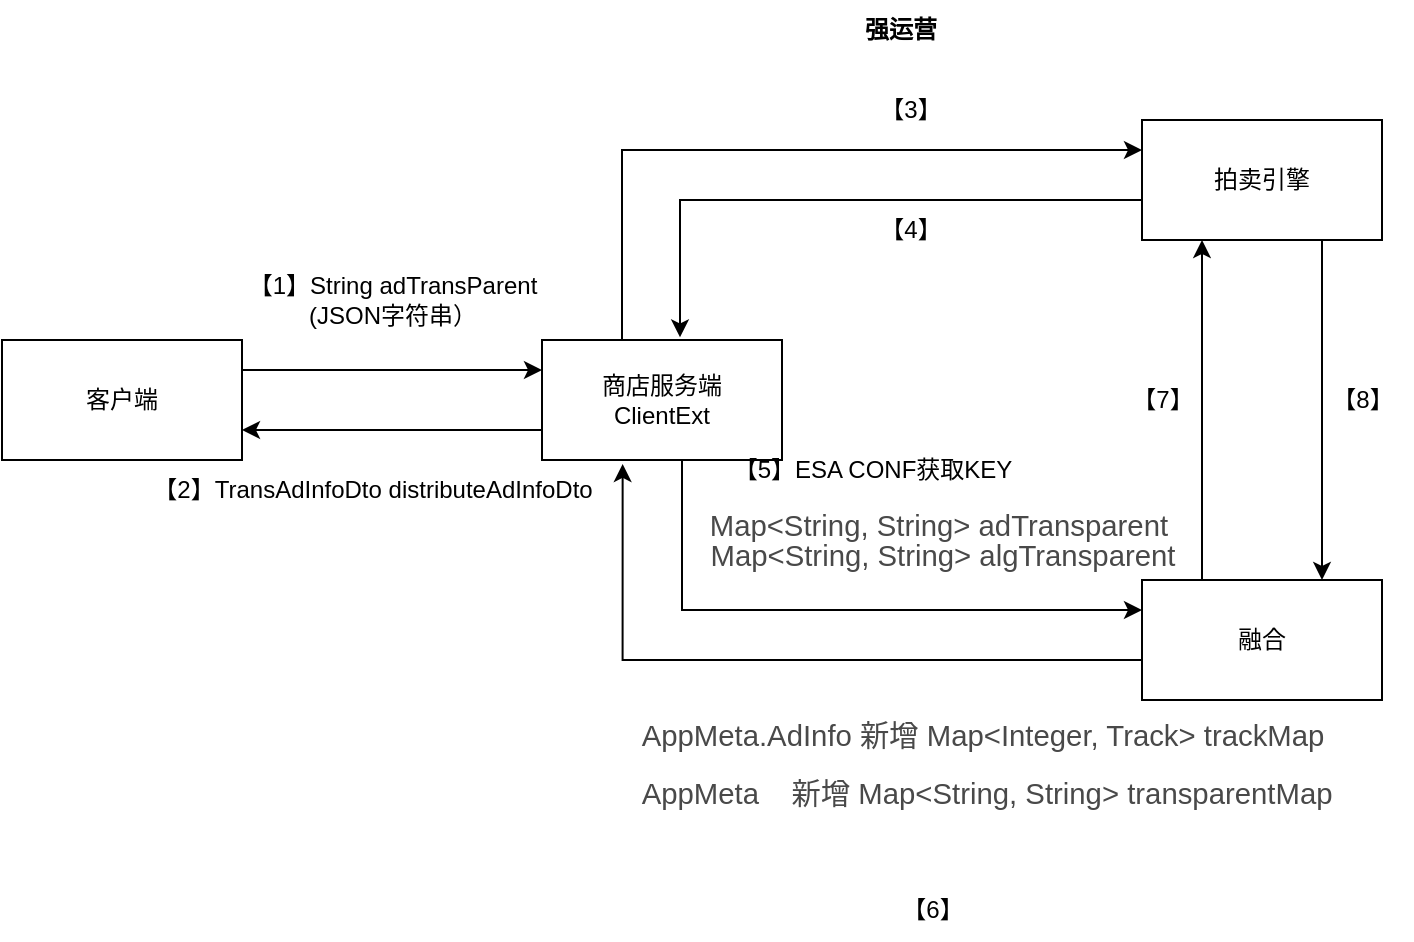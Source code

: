 <mxfile version="24.4.0" type="github">
  <diagram name="第 1 页" id="ocNPtZc6uqVlzni6iZia">
    <mxGraphModel dx="1050" dy="542" grid="1" gridSize="10" guides="1" tooltips="1" connect="1" arrows="1" fold="1" page="1" pageScale="1" pageWidth="827" pageHeight="1169" math="0" shadow="0">
      <root>
        <mxCell id="0" />
        <mxCell id="1" parent="0" />
        <mxCell id="qnGo216ssbPZ3uDhUP0o-7" style="edgeStyle=orthogonalEdgeStyle;rounded=0;orthogonalLoop=1;jettySize=auto;html=1;entryX=0;entryY=0.25;entryDx=0;entryDy=0;" parent="1" source="qnGo216ssbPZ3uDhUP0o-2" target="qnGo216ssbPZ3uDhUP0o-3" edge="1">
          <mxGeometry relative="1" as="geometry">
            <Array as="points">
              <mxPoint x="220" y="215" />
              <mxPoint x="220" y="215" />
            </Array>
          </mxGeometry>
        </mxCell>
        <mxCell id="qnGo216ssbPZ3uDhUP0o-2" value="客户端" style="rounded=0;whiteSpace=wrap;html=1;" parent="1" vertex="1">
          <mxGeometry x="60" y="200" width="120" height="60" as="geometry" />
        </mxCell>
        <mxCell id="qnGo216ssbPZ3uDhUP0o-9" style="edgeStyle=orthogonalEdgeStyle;rounded=0;orthogonalLoop=1;jettySize=auto;html=1;entryX=1;entryY=0.75;entryDx=0;entryDy=0;" parent="1" source="qnGo216ssbPZ3uDhUP0o-3" target="qnGo216ssbPZ3uDhUP0o-2" edge="1">
          <mxGeometry relative="1" as="geometry">
            <Array as="points">
              <mxPoint x="300" y="245" />
              <mxPoint x="300" y="245" />
            </Array>
          </mxGeometry>
        </mxCell>
        <mxCell id="qnGo216ssbPZ3uDhUP0o-22" style="edgeStyle=orthogonalEdgeStyle;rounded=0;orthogonalLoop=1;jettySize=auto;html=1;entryX=0;entryY=0.25;entryDx=0;entryDy=0;" parent="1" source="qnGo216ssbPZ3uDhUP0o-3" target="qnGo216ssbPZ3uDhUP0o-4" edge="1">
          <mxGeometry relative="1" as="geometry">
            <Array as="points">
              <mxPoint x="400" y="335" />
            </Array>
          </mxGeometry>
        </mxCell>
        <mxCell id="qnGo216ssbPZ3uDhUP0o-25" style="edgeStyle=orthogonalEdgeStyle;rounded=0;orthogonalLoop=1;jettySize=auto;html=1;entryX=0;entryY=0.25;entryDx=0;entryDy=0;" parent="1" source="qnGo216ssbPZ3uDhUP0o-3" target="qnGo216ssbPZ3uDhUP0o-5" edge="1">
          <mxGeometry relative="1" as="geometry">
            <Array as="points">
              <mxPoint x="370" y="105" />
            </Array>
          </mxGeometry>
        </mxCell>
        <mxCell id="qnGo216ssbPZ3uDhUP0o-3" value="商店服务端&lt;br&gt;&lt;span style=&quot;text-wrap: nowrap;&quot;&gt;ClientExt&lt;/span&gt;" style="rounded=0;whiteSpace=wrap;html=1;" parent="1" vertex="1">
          <mxGeometry x="330" y="200" width="120" height="60" as="geometry" />
        </mxCell>
        <mxCell id="qnGo216ssbPZ3uDhUP0o-16" style="edgeStyle=orthogonalEdgeStyle;rounded=0;orthogonalLoop=1;jettySize=auto;html=1;entryX=0.25;entryY=1;entryDx=0;entryDy=0;" parent="1" source="qnGo216ssbPZ3uDhUP0o-4" target="qnGo216ssbPZ3uDhUP0o-5" edge="1">
          <mxGeometry relative="1" as="geometry">
            <Array as="points">
              <mxPoint x="660" y="270" />
              <mxPoint x="660" y="270" />
            </Array>
          </mxGeometry>
        </mxCell>
        <mxCell id="qnGo216ssbPZ3uDhUP0o-4" value="融合" style="rounded=0;whiteSpace=wrap;html=1;" parent="1" vertex="1">
          <mxGeometry x="630" y="320" width="120" height="60" as="geometry" />
        </mxCell>
        <mxCell id="qnGo216ssbPZ3uDhUP0o-17" style="edgeStyle=orthogonalEdgeStyle;rounded=0;orthogonalLoop=1;jettySize=auto;html=1;entryX=0.75;entryY=0;entryDx=0;entryDy=0;" parent="1" source="qnGo216ssbPZ3uDhUP0o-5" target="qnGo216ssbPZ3uDhUP0o-4" edge="1">
          <mxGeometry relative="1" as="geometry">
            <Array as="points">
              <mxPoint x="720" y="190" />
              <mxPoint x="720" y="190" />
            </Array>
          </mxGeometry>
        </mxCell>
        <mxCell id="qnGo216ssbPZ3uDhUP0o-5" value="拍卖引擎" style="rounded=0;whiteSpace=wrap;html=1;" parent="1" vertex="1">
          <mxGeometry x="630" y="90" width="120" height="60" as="geometry" />
        </mxCell>
        <mxCell id="qnGo216ssbPZ3uDhUP0o-10" value="【2】TransAdInfoDto distributeAdInfoDto" style="text;html=1;align=center;verticalAlign=middle;resizable=0;points=[];autosize=1;strokeColor=none;fillColor=none;" parent="1" vertex="1">
          <mxGeometry x="125" y="260" width="240" height="30" as="geometry" />
        </mxCell>
        <mxCell id="qnGo216ssbPZ3uDhUP0o-11" value="【1】String adTransParent&lt;br&gt;(JSON字符串）" style="text;html=1;align=center;verticalAlign=middle;resizable=0;points=[];autosize=1;strokeColor=none;fillColor=none;" parent="1" vertex="1">
          <mxGeometry x="170" y="160" width="170" height="40" as="geometry" />
        </mxCell>
        <mxCell id="qnGo216ssbPZ3uDhUP0o-20" value="&lt;span data-copy-origin=&quot;https://odocs.myoas.com&quot; data-docs-delta=&quot;[[20,&amp;quot;BingoRequestParam新增&amp;quot;],[20,&amp;quot;\n&amp;quot;,&amp;quot;24:\&amp;quot;ZhKk\&amp;quot;|direction:\&amp;quot;ltr\&amp;quot;&amp;quot;],[20,&amp;quot;Map&lt;String, String&gt; adTransparent    广告透传字段&amp;quot;],[20,&amp;quot;\n&amp;quot;,&amp;quot;24:\&amp;quot;eWqe\&amp;quot;|direction:\&amp;quot;ltr\&amp;quot;&amp;quot;],[20,&amp;quot;Map&lt;String, String&gt; algTransparent    算法透传字段&amp;quot;]]&quot;&gt;&lt;p style=&quot;line-height: 100%;margin-bottom: 0pt;margin-top: 0pt;font-size: 11pt;color: #494949;&quot; class=&quot;ql-direction-ltr ql-long-208925&quot;&gt;&lt;span style=&quot;font-size: 11pt; background-color: initial;&quot;&gt;Map&amp;lt;String, String&amp;gt; adTransparent&amp;nbsp;&lt;/span&gt;&lt;br&gt;&lt;/p&gt;&lt;p style=&quot;line-height: 100%;margin-bottom: 0pt;margin-top: 0pt;font-size: 11pt;color: #494949;&quot; class=&quot;ql-direction-ltr ql-long-208925&quot;&gt;&lt;span class=&quot;ql-author-208925&quot;&gt;Map&amp;lt;String, String&amp;gt; algTransparent&lt;/span&gt;&lt;/p&gt;&lt;/span&gt;" style="text;html=1;align=center;verticalAlign=middle;resizable=0;points=[];autosize=1;strokeColor=none;fillColor=none;" parent="1" vertex="1">
          <mxGeometry x="400" y="280" width="260" height="40" as="geometry" />
        </mxCell>
        <mxCell id="qnGo216ssbPZ3uDhUP0o-21" value="&lt;span data-copy-origin=&quot;https://odocs.myoas.com&quot; data-docs-delta=&quot;[[20,&amp;quot;融合AppMeta.AdInfo新增&amp;quot;],[20,&amp;quot;\n&amp;quot;,&amp;quot;24:\&amp;quot;3drR\&amp;quot;|direction:\&amp;quot;ltr\&amp;quot;&amp;quot;],[20,&amp;quot;Map&lt;Integer, Track&gt; trackMap&amp;quot;],[20,&amp;quot;\n&amp;quot;,&amp;quot;24:\&amp;quot;JMyI\&amp;quot;|direction:\&amp;quot;ltr\&amp;quot;&amp;quot;],[20,&amp;quot;融合AppMeta新增&amp;quot;],[20,&amp;quot;\n&amp;quot;,&amp;quot;24:\&amp;quot;IP1h\&amp;quot;|direction:\&amp;quot;ltr\&amp;quot;&amp;quot;],[20,&amp;quot;Map&lt;String, String&gt; transparentMap&amp;quot;]]&quot;&gt;&lt;p style=&quot;line-height: 100%;margin-bottom: 0pt;margin-top: 0pt;font-size: 11pt;color: #494949;&quot; class=&quot;ql-direction-ltr ql-long-208925&quot;&gt;&lt;br&gt;&lt;/p&gt;&lt;p style=&quot;line-height: 100%;margin-bottom: 0pt;margin-top: 0pt;font-size: 11pt;color: #494949;&quot; class=&quot;ql-direction-ltr ql-long-208925&quot;&gt;&lt;span class=&quot;ql-author-208925&quot;&gt;AppMeta.AdInfo 新增 Map&amp;lt;Integer, Track&amp;gt; trackMap&lt;/span&gt;&lt;/p&gt;&lt;p style=&quot;line-height: 100%;margin-bottom: 0pt;margin-top: 0pt;font-size: 11pt;color: #494949;&quot; class=&quot;ql-direction-ltr ql-long-208925&quot;&gt;&lt;span class=&quot;ql-author-208925&quot;&gt;&lt;br&gt;&lt;/span&gt;&lt;/p&gt;&lt;p style=&quot;line-height: 100%;margin-bottom: 0pt;margin-top: 0pt;font-size: 11pt;color: #494949;&quot; class=&quot;ql-direction-ltr ql-long-208925&quot;&gt;&lt;span class=&quot;ql-author-208925&quot;&gt;&lt;span style=&quot;background-color: initial;&quot;&gt;&amp;nbsp;AppMeta&amp;nbsp; &amp;nbsp; 新增&amp;nbsp;&lt;/span&gt;Map&amp;lt;String, String&amp;gt; transparentMap&lt;/span&gt;&lt;/p&gt;&lt;/span&gt;" style="text;html=1;align=center;verticalAlign=middle;resizable=0;points=[];autosize=1;strokeColor=none;fillColor=none;" parent="1" vertex="1">
          <mxGeometry x="365" y="370" width="370" height="70" as="geometry" />
        </mxCell>
        <mxCell id="qnGo216ssbPZ3uDhUP0o-23" style="edgeStyle=orthogonalEdgeStyle;rounded=0;orthogonalLoop=1;jettySize=auto;html=1;entryX=0.336;entryY=1.033;entryDx=0;entryDy=0;entryPerimeter=0;" parent="1" source="qnGo216ssbPZ3uDhUP0o-4" target="qnGo216ssbPZ3uDhUP0o-3" edge="1">
          <mxGeometry relative="1" as="geometry">
            <Array as="points">
              <mxPoint x="370" y="360" />
            </Array>
          </mxGeometry>
        </mxCell>
        <mxCell id="qnGo216ssbPZ3uDhUP0o-28" style="edgeStyle=orthogonalEdgeStyle;rounded=0;orthogonalLoop=1;jettySize=auto;html=1;entryX=0.575;entryY=-0.022;entryDx=0;entryDy=0;entryPerimeter=0;" parent="1" source="qnGo216ssbPZ3uDhUP0o-5" target="qnGo216ssbPZ3uDhUP0o-3" edge="1">
          <mxGeometry relative="1" as="geometry">
            <Array as="points">
              <mxPoint x="399" y="130" />
            </Array>
          </mxGeometry>
        </mxCell>
        <mxCell id="qnGo216ssbPZ3uDhUP0o-29" value="【3】" style="text;html=1;align=center;verticalAlign=middle;resizable=0;points=[];autosize=1;strokeColor=none;fillColor=none;" parent="1" vertex="1">
          <mxGeometry x="489" y="70" width="50" height="30" as="geometry" />
        </mxCell>
        <mxCell id="qnGo216ssbPZ3uDhUP0o-30" value="【4】" style="text;html=1;align=center;verticalAlign=middle;resizable=0;points=[];autosize=1;strokeColor=none;fillColor=none;" parent="1" vertex="1">
          <mxGeometry x="489" y="130" width="50" height="30" as="geometry" />
        </mxCell>
        <mxCell id="qnGo216ssbPZ3uDhUP0o-31" value="强运营" style="text;html=1;align=center;verticalAlign=middle;resizable=0;points=[];autosize=1;strokeColor=none;fillColor=none;fontStyle=1" parent="1" vertex="1">
          <mxGeometry x="479" y="30" width="60" height="30" as="geometry" />
        </mxCell>
        <mxCell id="qnGo216ssbPZ3uDhUP0o-32" value="【8】" style="text;html=1;align=center;verticalAlign=middle;resizable=0;points=[];autosize=1;strokeColor=none;fillColor=none;" parent="1" vertex="1">
          <mxGeometry x="715" y="215" width="50" height="30" as="geometry" />
        </mxCell>
        <mxCell id="qnGo216ssbPZ3uDhUP0o-33" value="【7】" style="text;html=1;align=center;verticalAlign=middle;resizable=0;points=[];autosize=1;strokeColor=none;fillColor=none;" parent="1" vertex="1">
          <mxGeometry x="615" y="215" width="50" height="30" as="geometry" />
        </mxCell>
        <mxCell id="mF9yWD_UKSlPTlW9yyJq-1" value="【5】ESA CONF获取KEY" style="text;html=1;align=center;verticalAlign=middle;resizable=0;points=[];autosize=1;strokeColor=none;fillColor=none;" vertex="1" parent="1">
          <mxGeometry x="415" y="250" width="160" height="30" as="geometry" />
        </mxCell>
        <mxCell id="mF9yWD_UKSlPTlW9yyJq-3" value="【6】" style="text;html=1;align=center;verticalAlign=middle;resizable=0;points=[];autosize=1;strokeColor=none;fillColor=none;" vertex="1" parent="1">
          <mxGeometry x="500" y="470" width="50" height="30" as="geometry" />
        </mxCell>
      </root>
    </mxGraphModel>
  </diagram>
</mxfile>
